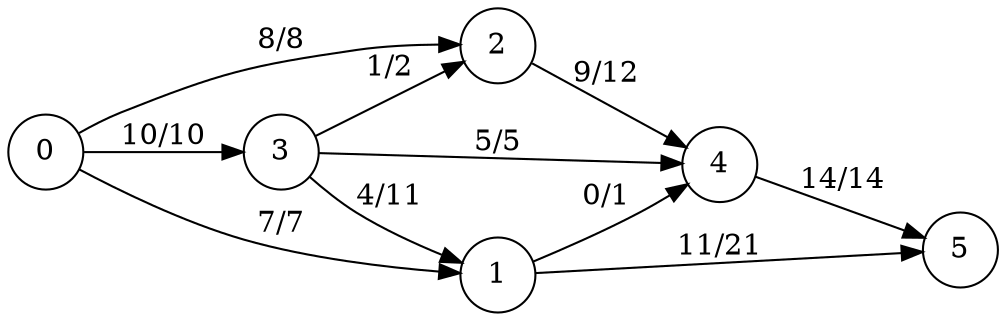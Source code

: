 digraph export_test {
	rankdir=LR;
	size="8,5"
  node [shape = circle];
2;
4;
3;
0;
1;
5;
2 -> 4 [ label = "9/12" ];
4 -> 5 [ label = "14/14" ];
3 -> 4 [ label = "5/5" ];
3 -> 2 [ label = "1/2" ];
3 -> 1 [ label = "4/11" ];
0 -> 2 [ label = "8/8" ];
0 -> 3 [ label = "10/10" ];
0 -> 1 [ label = "7/7" ];
1 -> 4 [ label = "0/1" ];
1 -> 5 [ label = "11/21" ];
}
